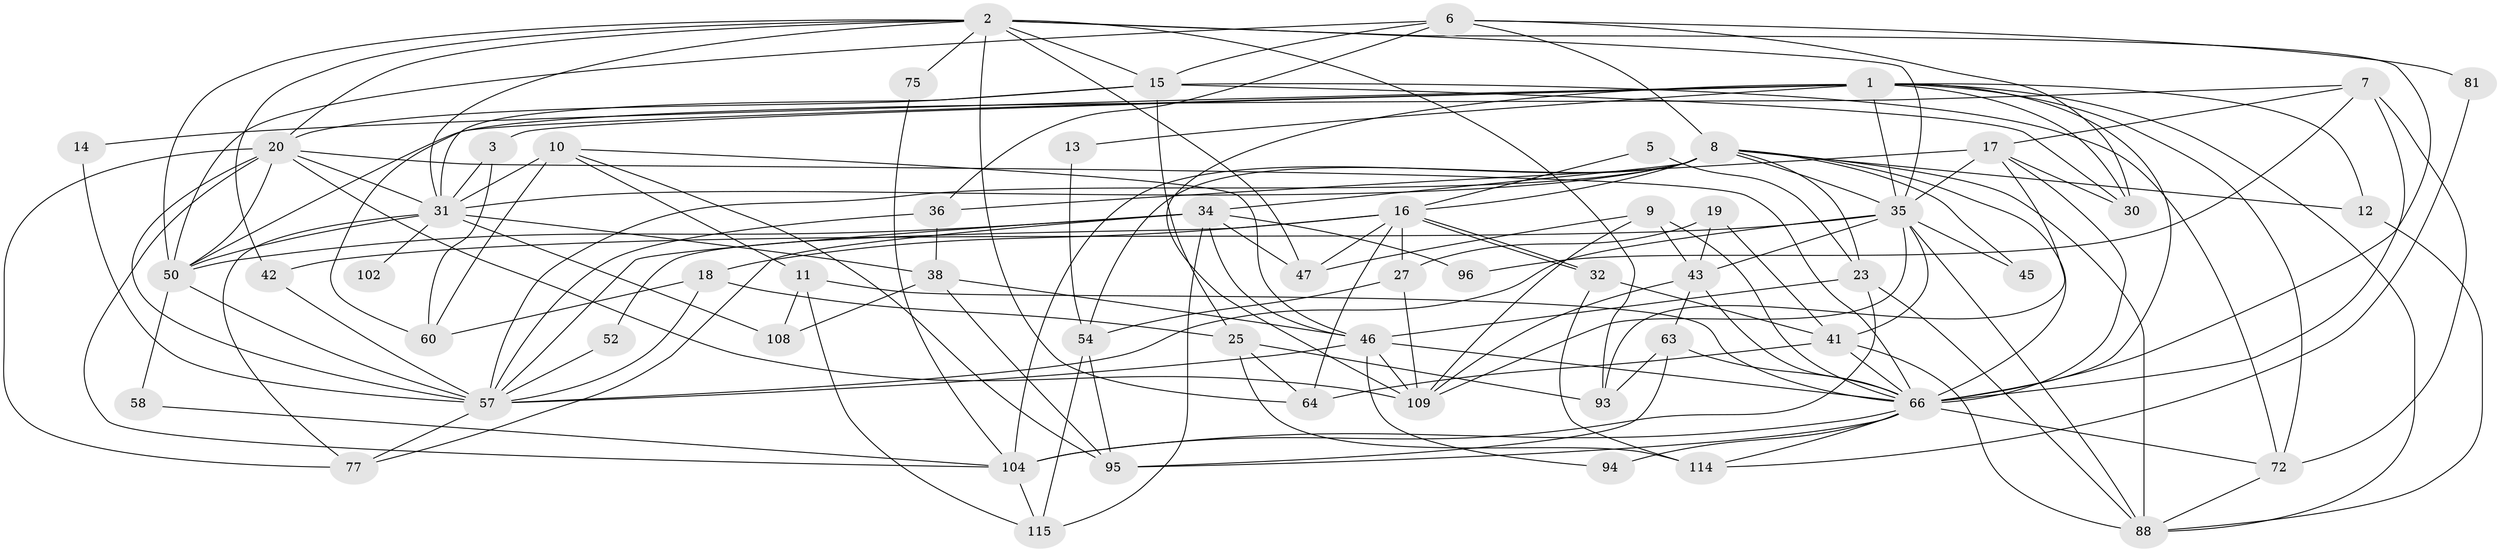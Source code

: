 // original degree distribution, {3: 0.2542372881355932, 5: 0.2542372881355932, 4: 0.2033898305084746, 2: 0.16101694915254236, 6: 0.07627118644067797, 7: 0.0423728813559322, 9: 0.00847457627118644}
// Generated by graph-tools (version 1.1) at 2025/14/03/09/25 04:14:51]
// undirected, 59 vertices, 158 edges
graph export_dot {
graph [start="1"]
  node [color=gray90,style=filled];
  1 [super="+28+76+4"];
  2 [super="+79+33+21"];
  3;
  5;
  6 [super="+40+29"];
  7 [super="+51"];
  8 [super="+44+74"];
  9;
  10 [super="+37"];
  11 [super="+83"];
  12;
  13;
  14;
  15 [super="+24"];
  16 [super="+67+55"];
  17 [super="+48"];
  18;
  19;
  20 [super="+53+84"];
  23;
  25;
  27 [super="+73+98"];
  30;
  31 [super="+39"];
  32;
  34 [super="+111+61+103"];
  35 [super="+97"];
  36;
  38 [super="+87"];
  41 [super="+56"];
  42;
  43;
  45;
  46 [super="+68"];
  47;
  50 [super="+101+107+89"];
  52;
  54 [super="+112"];
  57 [super="+85+78+59"];
  58;
  60;
  63 [super="+99"];
  64;
  66 [super="+86+92+70"];
  72 [super="+106"];
  75;
  77;
  81;
  88 [super="+116"];
  93;
  94;
  95;
  96;
  102;
  104 [super="+113"];
  108;
  109;
  114;
  115;
  1 -- 12;
  1 -- 30 [weight=2];
  1 -- 66;
  1 -- 3;
  1 -- 109;
  1 -- 60;
  1 -- 13;
  1 -- 14;
  1 -- 88;
  1 -- 72;
  1 -- 35;
  2 -- 64;
  2 -- 42;
  2 -- 66;
  2 -- 50;
  2 -- 47;
  2 -- 31;
  2 -- 35;
  2 -- 20;
  2 -- 75;
  2 -- 93;
  2 -- 15;
  3 -- 60;
  3 -- 31;
  5 -- 23;
  5 -- 16;
  6 -- 81;
  6 -- 36;
  6 -- 30;
  6 -- 50;
  6 -- 15;
  6 -- 8;
  7 -- 96;
  7 -- 66;
  7 -- 72;
  7 -- 17;
  7 -- 50;
  8 -- 23;
  8 -- 12;
  8 -- 54;
  8 -- 66;
  8 -- 34;
  8 -- 31 [weight=2];
  8 -- 57;
  8 -- 16;
  8 -- 35;
  8 -- 88;
  8 -- 104;
  8 -- 45;
  9 -- 47;
  9 -- 109;
  9 -- 43;
  9 -- 66;
  10 -- 46;
  10 -- 11;
  10 -- 60;
  10 -- 95;
  10 -- 31 [weight=3];
  11 -- 115;
  11 -- 66;
  11 -- 108;
  12 -- 88;
  13 -- 54;
  14 -- 57;
  15 -- 25;
  15 -- 20;
  15 -- 72;
  15 -- 31;
  15 -- 30;
  16 -- 32;
  16 -- 32;
  16 -- 47;
  16 -- 64;
  16 -- 18;
  16 -- 52;
  16 -- 27 [weight=2];
  17 -- 93;
  17 -- 66;
  17 -- 36;
  17 -- 30;
  17 -- 35;
  18 -- 60;
  18 -- 25;
  18 -- 57;
  19 -- 43;
  19 -- 27;
  19 -- 41;
  20 -- 77;
  20 -- 109;
  20 -- 50 [weight=2];
  20 -- 31 [weight=2];
  20 -- 104;
  20 -- 57 [weight=2];
  20 -- 66 [weight=2];
  23 -- 104 [weight=2];
  23 -- 46;
  23 -- 88;
  25 -- 114;
  25 -- 64;
  25 -- 93;
  27 -- 109;
  27 -- 54;
  31 -- 108;
  31 -- 38;
  31 -- 102 [weight=2];
  31 -- 77;
  31 -- 50;
  32 -- 114;
  32 -- 41;
  34 -- 77;
  34 -- 50 [weight=2];
  34 -- 96 [weight=2];
  34 -- 46;
  34 -- 115;
  34 -- 47;
  34 -- 57;
  35 -- 109;
  35 -- 41;
  35 -- 42;
  35 -- 43;
  35 -- 45;
  35 -- 88;
  35 -- 57;
  36 -- 38;
  36 -- 57;
  38 -- 108;
  38 -- 95;
  38 -- 46;
  41 -- 64;
  41 -- 66;
  41 -- 88;
  42 -- 57;
  43 -- 109;
  43 -- 63;
  43 -- 66;
  46 -- 109;
  46 -- 66;
  46 -- 94;
  46 -- 57;
  50 -- 57;
  50 -- 58;
  52 -- 57;
  54 -- 115;
  54 -- 95;
  57 -- 77;
  58 -- 104;
  63 -- 93;
  63 -- 95;
  63 -- 66;
  66 -- 95;
  66 -- 114;
  66 -- 104 [weight=2];
  66 -- 94;
  66 -- 72;
  72 -- 88;
  75 -- 104;
  81 -- 114;
  104 -- 115;
}
